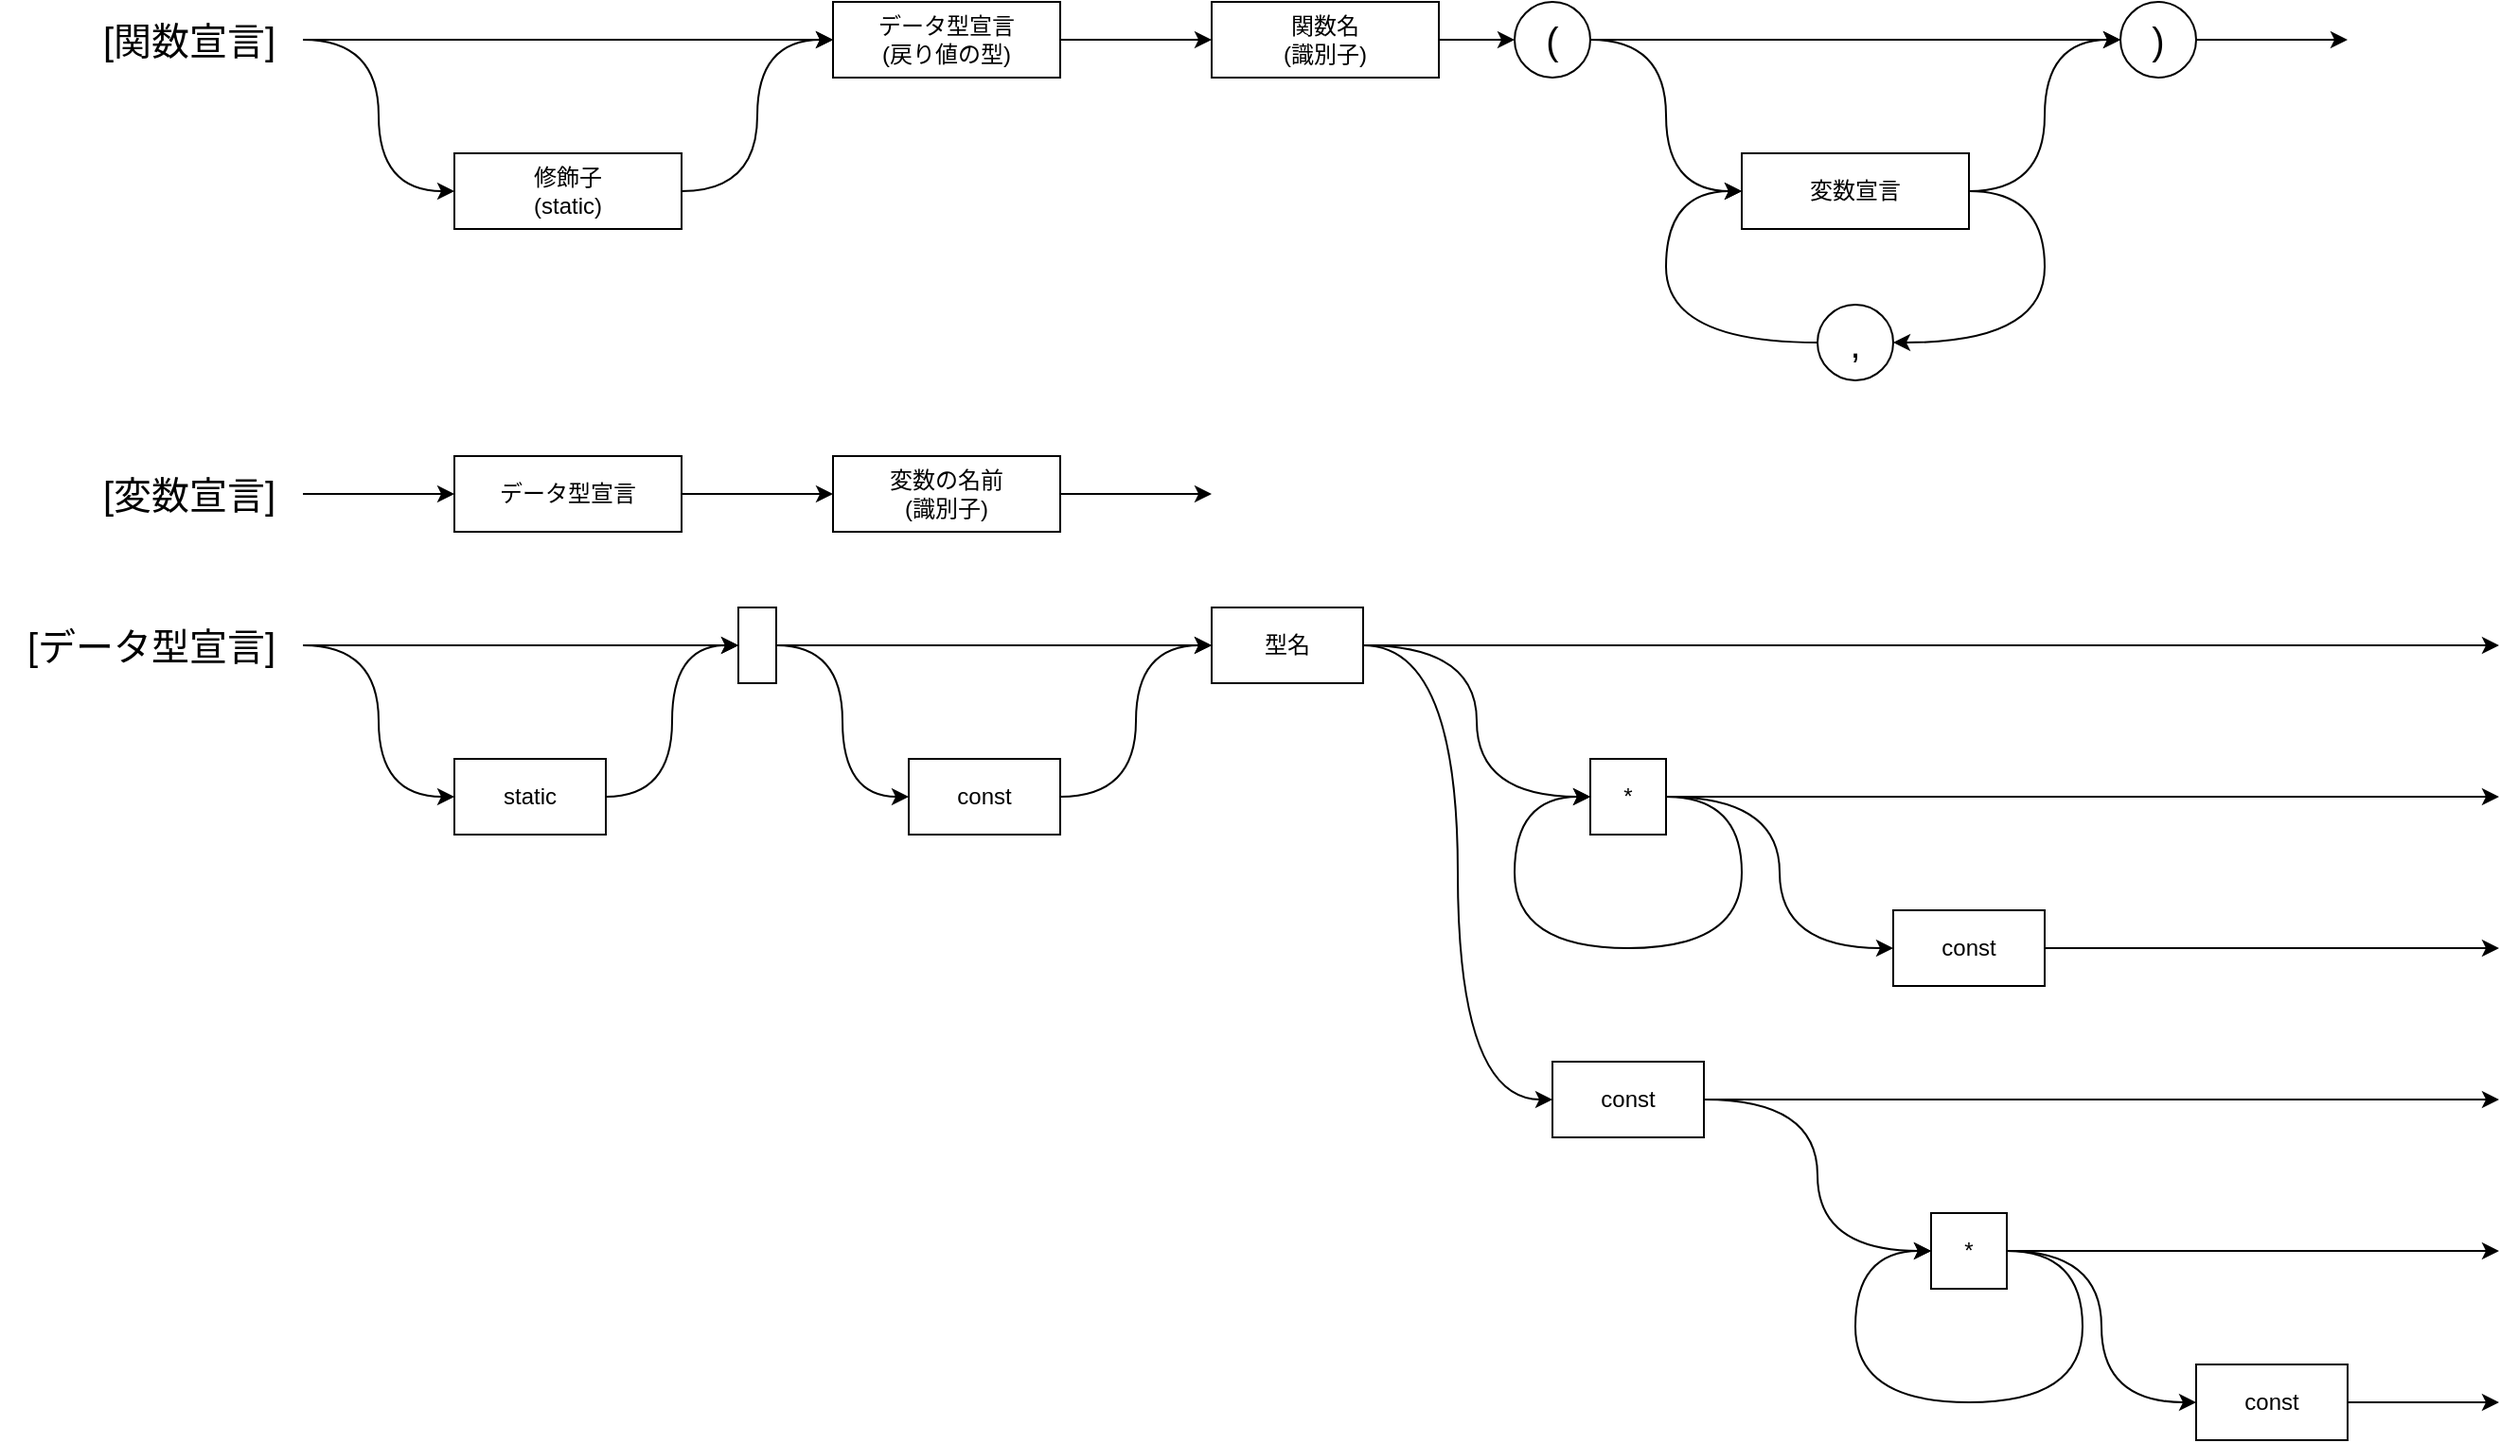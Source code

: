 <mxfile version="12.4.2" type="device" pages="1"><diagram id="OSsxeD_A7S4JkiUHOFmS" name="C言語(字句解析)"><mxGraphModel dx="1422" dy="832" grid="1" gridSize="10" guides="1" tooltips="1" connect="1" arrows="1" fold="1" page="1" pageScale="1" pageWidth="827" pageHeight="1169" math="0" shadow="0"><root><mxCell id="0"/><mxCell id="1" parent="0"/><mxCell id="j18iLcXCo7FqKmO1JVx9-1" value="修飾子&lt;br&gt;(static)" style="rounded=0;whiteSpace=wrap;html=1;" parent="1" vertex="1"><mxGeometry x="280" y="160" width="120" height="40" as="geometry"/></mxCell><mxCell id="j18iLcXCo7FqKmO1JVx9-3" style="edgeStyle=orthogonalEdgeStyle;rounded=0;orthogonalLoop=1;jettySize=auto;html=1;entryX=0;entryY=0.5;entryDx=0;entryDy=0;fontSize=20;curved=1;" parent="1" source="j18iLcXCo7FqKmO1JVx9-2" target="j18iLcXCo7FqKmO1JVx9-1" edge="1"><mxGeometry relative="1" as="geometry"/></mxCell><mxCell id="j18iLcXCo7FqKmO1JVx9-2" value="[関数宣言]" style="text;html=1;strokeColor=none;fillColor=none;align=center;verticalAlign=middle;whiteSpace=wrap;rounded=0;fontSize=20;" parent="1" vertex="1"><mxGeometry x="80" y="80" width="120" height="40" as="geometry"/></mxCell><mxCell id="j18iLcXCo7FqKmO1JVx9-8" style="edgeStyle=orthogonalEdgeStyle;curved=1;rounded=0;orthogonalLoop=1;jettySize=auto;html=1;entryX=0;entryY=0.5;entryDx=0;entryDy=0;fontSize=20;" parent="1" source="j18iLcXCo7FqKmO1JVx9-4" target="j18iLcXCo7FqKmO1JVx9-7" edge="1"><mxGeometry relative="1" as="geometry"/></mxCell><mxCell id="j18iLcXCo7FqKmO1JVx9-4" value="関数名&lt;br&gt;(識別子)" style="rounded=0;whiteSpace=wrap;html=1;" parent="1" vertex="1"><mxGeometry x="680" y="80" width="120" height="40" as="geometry"/></mxCell><mxCell id="j18iLcXCo7FqKmO1JVx9-5" style="edgeStyle=orthogonalEdgeStyle;rounded=0;orthogonalLoop=1;jettySize=auto;html=1;fontSize=20;curved=1;exitX=1;exitY=0.5;exitDx=0;exitDy=0;" parent="1" source="j18iLcXCo7FqKmO1JVx9-2" target="j18iLcXCo7FqKmO1JVx9-17" edge="1"><mxGeometry relative="1" as="geometry"><mxPoint x="210" y="110" as="sourcePoint"/><mxPoint x="250" y="190" as="targetPoint"/></mxGeometry></mxCell><mxCell id="j18iLcXCo7FqKmO1JVx9-6" style="edgeStyle=orthogonalEdgeStyle;rounded=0;orthogonalLoop=1;jettySize=auto;html=1;fontSize=20;curved=1;exitX=1;exitY=0.5;exitDx=0;exitDy=0;entryX=0;entryY=0.5;entryDx=0;entryDy=0;" parent="1" source="j18iLcXCo7FqKmO1JVx9-1" target="j18iLcXCo7FqKmO1JVx9-17" edge="1"><mxGeometry relative="1" as="geometry"><mxPoint x="250" y="110" as="sourcePoint"/><mxPoint x="410" y="120" as="targetPoint"/></mxGeometry></mxCell><mxCell id="j18iLcXCo7FqKmO1JVx9-11" style="edgeStyle=orthogonalEdgeStyle;curved=1;rounded=0;orthogonalLoop=1;jettySize=auto;html=1;fontSize=20;" parent="1" source="j18iLcXCo7FqKmO1JVx9-7" target="j18iLcXCo7FqKmO1JVx9-10" edge="1"><mxGeometry relative="1" as="geometry"/></mxCell><mxCell id="j18iLcXCo7FqKmO1JVx9-12" style="edgeStyle=orthogonalEdgeStyle;curved=1;rounded=0;orthogonalLoop=1;jettySize=auto;html=1;entryX=0;entryY=0.5;entryDx=0;entryDy=0;fontSize=20;" parent="1" source="j18iLcXCo7FqKmO1JVx9-7" target="j18iLcXCo7FqKmO1JVx9-9" edge="1"><mxGeometry relative="1" as="geometry"/></mxCell><mxCell id="j18iLcXCo7FqKmO1JVx9-7" value="(" style="ellipse;whiteSpace=wrap;html=1;fontSize=20;" parent="1" vertex="1"><mxGeometry x="840" y="80" width="40" height="40" as="geometry"/></mxCell><mxCell id="j18iLcXCo7FqKmO1JVx9-13" style="edgeStyle=orthogonalEdgeStyle;curved=1;rounded=0;orthogonalLoop=1;jettySize=auto;html=1;entryX=0;entryY=0.5;entryDx=0;entryDy=0;fontSize=20;" parent="1" source="j18iLcXCo7FqKmO1JVx9-9" target="j18iLcXCo7FqKmO1JVx9-10" edge="1"><mxGeometry relative="1" as="geometry"/></mxCell><mxCell id="j18iLcXCo7FqKmO1JVx9-15" style="edgeStyle=orthogonalEdgeStyle;curved=1;rounded=0;orthogonalLoop=1;jettySize=auto;html=1;entryX=1;entryY=0.5;entryDx=0;entryDy=0;fontSize=20;exitX=1;exitY=0.5;exitDx=0;exitDy=0;" parent="1" source="j18iLcXCo7FqKmO1JVx9-9" target="j18iLcXCo7FqKmO1JVx9-14" edge="1"><mxGeometry relative="1" as="geometry"><Array as="points"><mxPoint x="1120" y="180"/><mxPoint x="1120" y="260"/></Array></mxGeometry></mxCell><mxCell id="j18iLcXCo7FqKmO1JVx9-9" value="変数宣言" style="rounded=0;whiteSpace=wrap;html=1;" parent="1" vertex="1"><mxGeometry x="960" y="160" width="120" height="40" as="geometry"/></mxCell><mxCell id="j18iLcXCo7FqKmO1JVx9-10" value=")" style="ellipse;whiteSpace=wrap;html=1;fontSize=20;" parent="1" vertex="1"><mxGeometry x="1160" y="80" width="40" height="40" as="geometry"/></mxCell><mxCell id="j18iLcXCo7FqKmO1JVx9-14" value="," style="ellipse;whiteSpace=wrap;html=1;fontSize=20;" parent="1" vertex="1"><mxGeometry x="1000" y="240" width="40" height="40" as="geometry"/></mxCell><mxCell id="j18iLcXCo7FqKmO1JVx9-16" style="edgeStyle=orthogonalEdgeStyle;curved=1;rounded=0;orthogonalLoop=1;jettySize=auto;html=1;fontSize=20;exitX=0;exitY=0.5;exitDx=0;exitDy=0;entryX=0;entryY=0.5;entryDx=0;entryDy=0;" parent="1" source="j18iLcXCo7FqKmO1JVx9-14" target="j18iLcXCo7FqKmO1JVx9-9" edge="1"><mxGeometry relative="1" as="geometry"><mxPoint x="1090" y="190" as="sourcePoint"/><mxPoint x="940" y="330" as="targetPoint"/><Array as="points"><mxPoint x="920" y="260"/><mxPoint x="920" y="180"/></Array></mxGeometry></mxCell><mxCell id="j18iLcXCo7FqKmO1JVx9-18" style="edgeStyle=orthogonalEdgeStyle;curved=1;rounded=0;orthogonalLoop=1;jettySize=auto;html=1;fontSize=20;" parent="1" source="j18iLcXCo7FqKmO1JVx9-17" target="j18iLcXCo7FqKmO1JVx9-4" edge="1"><mxGeometry relative="1" as="geometry"/></mxCell><mxCell id="j18iLcXCo7FqKmO1JVx9-17" value="データ型宣言&lt;br&gt;(戻り値の型)" style="rounded=0;whiteSpace=wrap;html=1;" parent="1" vertex="1"><mxGeometry x="480" y="80" width="120" height="40" as="geometry"/></mxCell><mxCell id="j18iLcXCo7FqKmO1JVx9-19" value="[変数宣言]" style="text;html=1;strokeColor=none;fillColor=none;align=center;verticalAlign=middle;whiteSpace=wrap;rounded=0;fontSize=20;" parent="1" vertex="1"><mxGeometry x="80" y="320" width="120" height="40" as="geometry"/></mxCell><mxCell id="j18iLcXCo7FqKmO1JVx9-23" value="データ型宣言" style="rounded=0;whiteSpace=wrap;html=1;" parent="1" vertex="1"><mxGeometry x="280" y="320" width="120" height="40" as="geometry"/></mxCell><mxCell id="j18iLcXCo7FqKmO1JVx9-24" value="変数の名前&lt;br&gt;(識別子)" style="rounded=0;whiteSpace=wrap;html=1;" parent="1" vertex="1"><mxGeometry x="480" y="320" width="120" height="40" as="geometry"/></mxCell><mxCell id="j18iLcXCo7FqKmO1JVx9-25" style="edgeStyle=orthogonalEdgeStyle;rounded=0;orthogonalLoop=1;jettySize=auto;html=1;fontSize=20;curved=1;exitX=1;exitY=0.5;exitDx=0;exitDy=0;" parent="1" source="j18iLcXCo7FqKmO1JVx9-19" target="j18iLcXCo7FqKmO1JVx9-23" edge="1"><mxGeometry relative="1" as="geometry"><mxPoint x="210" y="110" as="sourcePoint"/><mxPoint x="290" y="190" as="targetPoint"/></mxGeometry></mxCell><mxCell id="j18iLcXCo7FqKmO1JVx9-26" style="edgeStyle=orthogonalEdgeStyle;rounded=0;orthogonalLoop=1;jettySize=auto;html=1;fontSize=20;curved=1;exitX=1;exitY=0.5;exitDx=0;exitDy=0;entryX=0;entryY=0.5;entryDx=0;entryDy=0;" parent="1" source="j18iLcXCo7FqKmO1JVx9-23" target="j18iLcXCo7FqKmO1JVx9-24" edge="1"><mxGeometry relative="1" as="geometry"><mxPoint x="210" y="350" as="sourcePoint"/><mxPoint x="290" y="350" as="targetPoint"/></mxGeometry></mxCell><mxCell id="j18iLcXCo7FqKmO1JVx9-27" value="[データ型宣言]" style="text;html=1;strokeColor=none;fillColor=none;align=center;verticalAlign=middle;whiteSpace=wrap;rounded=0;fontSize=20;" parent="1" vertex="1"><mxGeometry x="40" y="400" width="160" height="40" as="geometry"/></mxCell><mxCell id="j18iLcXCo7FqKmO1JVx9-28" value="const" style="rounded=0;whiteSpace=wrap;html=1;" parent="1" vertex="1"><mxGeometry x="520" y="480" width="80" height="40" as="geometry"/></mxCell><mxCell id="j18iLcXCo7FqKmO1JVx9-30" value="型名" style="rounded=0;whiteSpace=wrap;html=1;" parent="1" vertex="1"><mxGeometry x="680" y="400" width="80" height="40" as="geometry"/></mxCell><mxCell id="j18iLcXCo7FqKmO1JVx9-31" style="edgeStyle=orthogonalEdgeStyle;rounded=0;orthogonalLoop=1;jettySize=auto;html=1;fontSize=20;curved=1;exitX=1;exitY=0.5;exitDx=0;exitDy=0;entryX=0;entryY=0.5;entryDx=0;entryDy=0;" parent="1" source="j18iLcXCo7FqKmO1JVx9-28" target="j18iLcXCo7FqKmO1JVx9-30" edge="1"><mxGeometry relative="1" as="geometry"><mxPoint x="420" y="430" as="sourcePoint"/><mxPoint x="500" y="510" as="targetPoint"/></mxGeometry></mxCell><mxCell id="j18iLcXCo7FqKmO1JVx9-32" style="edgeStyle=orthogonalEdgeStyle;rounded=0;orthogonalLoop=1;jettySize=auto;html=1;fontSize=20;curved=1;exitX=1;exitY=0.5;exitDx=0;exitDy=0;entryX=0;entryY=0.5;entryDx=0;entryDy=0;" parent="1" source="j18iLcXCo7FqKmO1JVx9-27" target="fTjD3yrNIPJ9fvylz8qK-5" edge="1"><mxGeometry relative="1" as="geometry"><mxPoint x="410" y="510" as="sourcePoint"/><mxPoint x="490" y="430" as="targetPoint"/></mxGeometry></mxCell><mxCell id="j18iLcXCo7FqKmO1JVx9-33" value="*" style="rounded=0;whiteSpace=wrap;html=1;" parent="1" vertex="1"><mxGeometry x="880" y="480" width="40" height="40" as="geometry"/></mxCell><mxCell id="j18iLcXCo7FqKmO1JVx9-34" style="edgeStyle=orthogonalEdgeStyle;rounded=0;orthogonalLoop=1;jettySize=auto;html=1;fontSize=20;curved=1;exitX=1;exitY=0.5;exitDx=0;exitDy=0;entryX=0;entryY=0.5;entryDx=0;entryDy=0;" parent="1" source="j18iLcXCo7FqKmO1JVx9-30" target="j18iLcXCo7FqKmO1JVx9-33" edge="1"><mxGeometry relative="1" as="geometry"><mxPoint x="650" y="510" as="sourcePoint"/><mxPoint x="730" y="430" as="targetPoint"/></mxGeometry></mxCell><mxCell id="j18iLcXCo7FqKmO1JVx9-35" style="edgeStyle=orthogonalEdgeStyle;rounded=0;orthogonalLoop=1;jettySize=auto;html=1;fontSize=20;curved=1;exitX=1;exitY=0.5;exitDx=0;exitDy=0;entryX=0;entryY=0.5;entryDx=0;entryDy=0;" parent="1" source="j18iLcXCo7FqKmO1JVx9-33" target="j18iLcXCo7FqKmO1JVx9-33" edge="1"><mxGeometry relative="1" as="geometry"><mxPoint x="890" y="430" as="sourcePoint"/><mxPoint x="970" y="510" as="targetPoint"/><Array as="points"><mxPoint x="960" y="500"/><mxPoint x="960" y="580"/><mxPoint x="840" y="580"/><mxPoint x="840" y="500"/></Array></mxGeometry></mxCell><mxCell id="j18iLcXCo7FqKmO1JVx9-36" value="const" style="rounded=0;whiteSpace=wrap;html=1;" parent="1" vertex="1"><mxGeometry x="1040" y="560" width="80" height="40" as="geometry"/></mxCell><mxCell id="j18iLcXCo7FqKmO1JVx9-37" style="edgeStyle=orthogonalEdgeStyle;rounded=0;orthogonalLoop=1;jettySize=auto;html=1;fontSize=20;curved=1;exitX=1;exitY=0.5;exitDx=0;exitDy=0;entryX=0;entryY=0.5;entryDx=0;entryDy=0;" parent="1" source="j18iLcXCo7FqKmO1JVx9-33" target="j18iLcXCo7FqKmO1JVx9-36" edge="1"><mxGeometry relative="1" as="geometry"><mxPoint x="890" y="430" as="sourcePoint"/><mxPoint x="970" y="510" as="targetPoint"/></mxGeometry></mxCell><mxCell id="j18iLcXCo7FqKmO1JVx9-39" style="edgeStyle=orthogonalEdgeStyle;curved=1;rounded=0;orthogonalLoop=1;jettySize=auto;html=1;fontSize=20;exitX=1;exitY=0.5;exitDx=0;exitDy=0;" parent="1" source="j18iLcXCo7FqKmO1JVx9-10" edge="1"><mxGeometry relative="1" as="geometry"><mxPoint x="1210" y="80" as="sourcePoint"/><mxPoint x="1280" y="100" as="targetPoint"/></mxGeometry></mxCell><mxCell id="j18iLcXCo7FqKmO1JVx9-40" style="edgeStyle=orthogonalEdgeStyle;rounded=0;orthogonalLoop=1;jettySize=auto;html=1;fontSize=20;curved=1;exitX=1;exitY=0.5;exitDx=0;exitDy=0;" parent="1" source="j18iLcXCo7FqKmO1JVx9-30" edge="1"><mxGeometry relative="1" as="geometry"><mxPoint x="850" y="430" as="sourcePoint"/><mxPoint x="1360" y="420" as="targetPoint"/></mxGeometry></mxCell><mxCell id="j18iLcXCo7FqKmO1JVx9-41" style="edgeStyle=orthogonalEdgeStyle;rounded=0;orthogonalLoop=1;jettySize=auto;html=1;fontSize=20;curved=1;exitX=1;exitY=0.5;exitDx=0;exitDy=0;" parent="1" source="j18iLcXCo7FqKmO1JVx9-33" edge="1"><mxGeometry relative="1" as="geometry"><mxPoint x="850" y="510" as="sourcePoint"/><mxPoint x="1360" y="500" as="targetPoint"/><Array as="points"><mxPoint x="1280" y="500"/><mxPoint x="1280" y="500"/></Array></mxGeometry></mxCell><mxCell id="j18iLcXCo7FqKmO1JVx9-42" style="edgeStyle=orthogonalEdgeStyle;rounded=0;orthogonalLoop=1;jettySize=auto;html=1;fontSize=20;curved=1;exitX=1;exitY=0.5;exitDx=0;exitDy=0;" parent="1" source="j18iLcXCo7FqKmO1JVx9-36" edge="1"><mxGeometry relative="1" as="geometry"><mxPoint x="930" y="510" as="sourcePoint"/><mxPoint x="1360" y="580" as="targetPoint"/><Array as="points"><mxPoint x="1280" y="580"/><mxPoint x="1280" y="580"/></Array></mxGeometry></mxCell><mxCell id="j18iLcXCo7FqKmO1JVx9-43" value="const" style="rounded=0;whiteSpace=wrap;html=1;" parent="1" vertex="1"><mxGeometry x="860" y="640" width="80" height="40" as="geometry"/></mxCell><mxCell id="j18iLcXCo7FqKmO1JVx9-44" style="edgeStyle=orthogonalEdgeStyle;rounded=0;orthogonalLoop=1;jettySize=auto;html=1;fontSize=20;curved=1;exitX=1;exitY=0.5;exitDx=0;exitDy=0;entryX=0;entryY=0.5;entryDx=0;entryDy=0;" parent="1" source="j18iLcXCo7FqKmO1JVx9-30" target="j18iLcXCo7FqKmO1JVx9-43" edge="1"><mxGeometry relative="1" as="geometry"><mxPoint x="770" y="430" as="sourcePoint"/><mxPoint x="930" y="510" as="targetPoint"/></mxGeometry></mxCell><mxCell id="j18iLcXCo7FqKmO1JVx9-45" value="*" style="rounded=0;whiteSpace=wrap;html=1;" parent="1" vertex="1"><mxGeometry x="1060" y="720" width="40" height="40" as="geometry"/></mxCell><mxCell id="j18iLcXCo7FqKmO1JVx9-46" style="edgeStyle=orthogonalEdgeStyle;rounded=0;orthogonalLoop=1;jettySize=auto;html=1;fontSize=20;curved=1;exitX=1;exitY=0.5;exitDx=0;exitDy=0;entryX=0;entryY=0.5;entryDx=0;entryDy=0;" parent="1" source="j18iLcXCo7FqKmO1JVx9-45" target="j18iLcXCo7FqKmO1JVx9-45" edge="1"><mxGeometry relative="1" as="geometry"><mxPoint x="1070" y="670" as="sourcePoint"/><mxPoint x="1150" y="750" as="targetPoint"/><Array as="points"><mxPoint x="1140" y="740"/><mxPoint x="1140" y="820"/><mxPoint x="1020" y="820"/><mxPoint x="1020" y="740"/></Array></mxGeometry></mxCell><mxCell id="j18iLcXCo7FqKmO1JVx9-47" style="edgeStyle=orthogonalEdgeStyle;rounded=0;orthogonalLoop=1;jettySize=auto;html=1;fontSize=20;curved=1;exitX=1;exitY=0.5;exitDx=0;exitDy=0;entryX=0;entryY=0.5;entryDx=0;entryDy=0;" parent="1" source="j18iLcXCo7FqKmO1JVx9-43" target="j18iLcXCo7FqKmO1JVx9-45" edge="1"><mxGeometry relative="1" as="geometry"><mxPoint x="930" y="510" as="sourcePoint"/><mxPoint x="1130" y="510" as="targetPoint"/></mxGeometry></mxCell><mxCell id="j18iLcXCo7FqKmO1JVx9-48" style="edgeStyle=orthogonalEdgeStyle;rounded=0;orthogonalLoop=1;jettySize=auto;html=1;fontSize=20;curved=1;exitX=1;exitY=0.5;exitDx=0;exitDy=0;" parent="1" source="j18iLcXCo7FqKmO1JVx9-43" edge="1"><mxGeometry relative="1" as="geometry"><mxPoint x="950" y="670" as="sourcePoint"/><mxPoint x="1360" y="660" as="targetPoint"/></mxGeometry></mxCell><mxCell id="j18iLcXCo7FqKmO1JVx9-49" style="edgeStyle=orthogonalEdgeStyle;rounded=0;orthogonalLoop=1;jettySize=auto;html=1;fontSize=20;curved=1;exitX=1;exitY=0.5;exitDx=0;exitDy=0;" parent="1" source="j18iLcXCo7FqKmO1JVx9-45" edge="1"><mxGeometry relative="1" as="geometry"><mxPoint x="870" y="670" as="sourcePoint"/><mxPoint x="1360" y="740" as="targetPoint"/></mxGeometry></mxCell><mxCell id="j18iLcXCo7FqKmO1JVx9-50" value="const" style="rounded=0;whiteSpace=wrap;html=1;" parent="1" vertex="1"><mxGeometry x="1200" y="800" width="80" height="40" as="geometry"/></mxCell><mxCell id="j18iLcXCo7FqKmO1JVx9-51" style="edgeStyle=orthogonalEdgeStyle;rounded=0;orthogonalLoop=1;jettySize=auto;html=1;fontSize=20;curved=1;exitX=1;exitY=0.5;exitDx=0;exitDy=0;entryX=0;entryY=0.5;entryDx=0;entryDy=0;" parent="1" source="j18iLcXCo7FqKmO1JVx9-45" target="j18iLcXCo7FqKmO1JVx9-50" edge="1"><mxGeometry relative="1" as="geometry"><mxPoint x="1110" y="750" as="sourcePoint"/><mxPoint x="1410" y="750" as="targetPoint"/><Array as="points"><mxPoint x="1150" y="740"/><mxPoint x="1150" y="820"/></Array></mxGeometry></mxCell><mxCell id="j18iLcXCo7FqKmO1JVx9-52" style="edgeStyle=orthogonalEdgeStyle;rounded=0;orthogonalLoop=1;jettySize=auto;html=1;fontSize=20;curved=1;exitX=1;exitY=0.5;exitDx=0;exitDy=0;" parent="1" source="j18iLcXCo7FqKmO1JVx9-50" edge="1"><mxGeometry relative="1" as="geometry"><mxPoint x="1110" y="750" as="sourcePoint"/><mxPoint x="1360" y="820" as="targetPoint"/></mxGeometry></mxCell><mxCell id="j18iLcXCo7FqKmO1JVx9-53" style="edgeStyle=orthogonalEdgeStyle;curved=1;rounded=0;orthogonalLoop=1;jettySize=auto;html=1;fontSize=20;exitX=1;exitY=0.5;exitDx=0;exitDy=0;" parent="1" source="j18iLcXCo7FqKmO1JVx9-24" edge="1"><mxGeometry relative="1" as="geometry"><mxPoint x="1050" y="320" as="sourcePoint"/><mxPoint x="680" y="340" as="targetPoint"/></mxGeometry></mxCell><mxCell id="fTjD3yrNIPJ9fvylz8qK-1" value="static" style="rounded=0;whiteSpace=wrap;html=1;" vertex="1" parent="1"><mxGeometry x="280" y="480" width="80" height="40" as="geometry"/></mxCell><mxCell id="fTjD3yrNIPJ9fvylz8qK-2" style="edgeStyle=orthogonalEdgeStyle;rounded=0;orthogonalLoop=1;jettySize=auto;html=1;fontSize=20;curved=1;entryX=0;entryY=0.5;entryDx=0;entryDy=0;" edge="1" parent="1" source="j18iLcXCo7FqKmO1JVx9-27" target="fTjD3yrNIPJ9fvylz8qK-1"><mxGeometry relative="1" as="geometry"><mxPoint x="100" y="590" as="sourcePoint"/><mxPoint x="180" y="670" as="targetPoint"/></mxGeometry></mxCell><mxCell id="fTjD3yrNIPJ9fvylz8qK-5" value="" style="rounded=0;whiteSpace=wrap;html=1;" vertex="1" parent="1"><mxGeometry x="430" y="400" width="20" height="40" as="geometry"/></mxCell><mxCell id="fTjD3yrNIPJ9fvylz8qK-6" style="edgeStyle=orthogonalEdgeStyle;rounded=0;orthogonalLoop=1;jettySize=auto;html=1;fontSize=20;curved=1;exitX=1;exitY=0.5;exitDx=0;exitDy=0;entryX=0;entryY=0.5;entryDx=0;entryDy=0;" edge="1" parent="1" source="fTjD3yrNIPJ9fvylz8qK-5" target="j18iLcXCo7FqKmO1JVx9-30"><mxGeometry relative="1" as="geometry"><mxPoint x="210" y="430" as="sourcePoint"/><mxPoint x="520" y="430" as="targetPoint"/></mxGeometry></mxCell><mxCell id="fTjD3yrNIPJ9fvylz8qK-7" style="edgeStyle=orthogonalEdgeStyle;rounded=0;orthogonalLoop=1;jettySize=auto;html=1;fontSize=20;curved=1;entryX=0;entryY=0.5;entryDx=0;entryDy=0;exitX=1;exitY=0.5;exitDx=0;exitDy=0;" edge="1" parent="1" source="fTjD3yrNIPJ9fvylz8qK-1" target="fTjD3yrNIPJ9fvylz8qK-5"><mxGeometry relative="1" as="geometry"><mxPoint x="210" y="430" as="sourcePoint"/><mxPoint x="290" y="510" as="targetPoint"/></mxGeometry></mxCell><mxCell id="fTjD3yrNIPJ9fvylz8qK-9" style="edgeStyle=orthogonalEdgeStyle;rounded=0;orthogonalLoop=1;jettySize=auto;html=1;fontSize=20;curved=1;entryX=0;entryY=0.5;entryDx=0;entryDy=0;exitX=1;exitY=0.5;exitDx=0;exitDy=0;" edge="1" parent="1" source="fTjD3yrNIPJ9fvylz8qK-5" target="j18iLcXCo7FqKmO1JVx9-28"><mxGeometry relative="1" as="geometry"><mxPoint x="210" y="430" as="sourcePoint"/><mxPoint x="290" y="510" as="targetPoint"/></mxGeometry></mxCell></root></mxGraphModel></diagram></mxfile>
